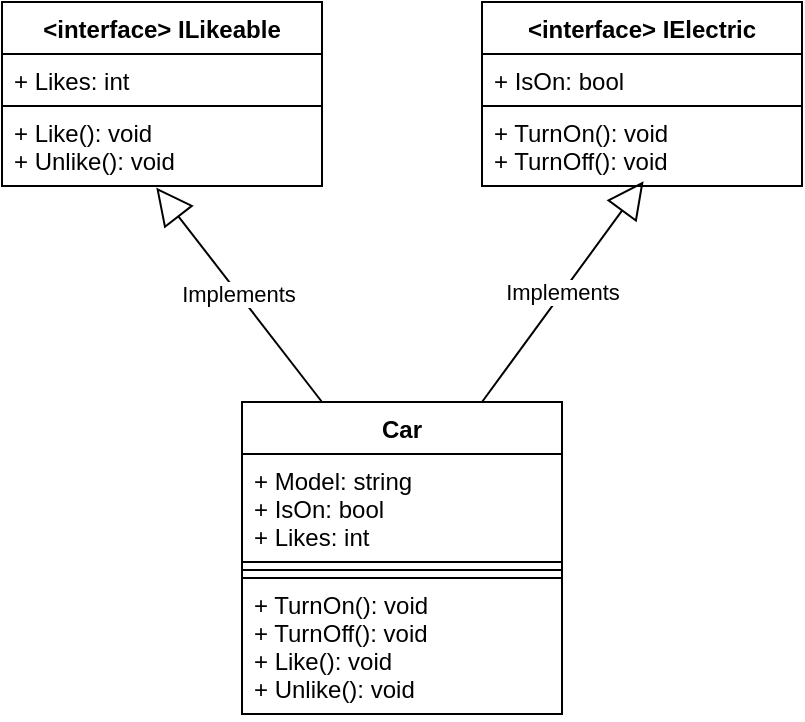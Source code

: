 <mxfile>
    <diagram id="WhW0wD6G40ilm1_9fENt" name="Page-1">
        <mxGraphModel dx="670" dy="290" grid="1" gridSize="10" guides="1" tooltips="1" connect="1" arrows="1" fold="1" page="1" pageScale="1" pageWidth="850" pageHeight="1100" background="#ffffff" math="0" shadow="0">
            <root>
                <mxCell id="0"/>
                <mxCell id="1" parent="0"/>
                <mxCell id="2" value="&lt;interface&gt; ILikeable" style="swimlane;fontStyle=1;align=center;verticalAlign=top;childLayout=stackLayout;horizontal=1;startSize=26;horizontalStack=0;resizeParent=1;resizeParentMax=0;resizeLast=0;collapsible=1;marginBottom=0;fontColor=#000000;strokeColor=#000000;fillColor=none;" parent="1" vertex="1">
                    <mxGeometry x="40" y="40" width="160" height="92" as="geometry"/>
                </mxCell>
                <mxCell id="3" value="+ Likes: int" style="text;align=left;verticalAlign=top;spacingLeft=4;spacingRight=4;overflow=hidden;rotatable=0;points=[[0,0.5],[1,0.5]];portConstraint=eastwest;fontColor=#000000;strokeColor=#000000;" parent="2" vertex="1">
                    <mxGeometry y="26" width="160" height="26" as="geometry"/>
                </mxCell>
                <mxCell id="5" value="+ Like(): void&#10;+ Unlike(): void" style="text;align=left;verticalAlign=top;spacingLeft=4;spacingRight=4;overflow=hidden;rotatable=0;points=[[0,0.5],[1,0.5]];portConstraint=eastwest;fontColor=#000000;strokeColor=#000000;" parent="2" vertex="1">
                    <mxGeometry y="52" width="160" height="40" as="geometry"/>
                </mxCell>
                <mxCell id="9" value="Car" style="swimlane;fontStyle=1;align=center;verticalAlign=top;childLayout=stackLayout;horizontal=1;startSize=26;horizontalStack=0;resizeParent=1;resizeParentMax=0;resizeLast=0;collapsible=1;marginBottom=0;fontColor=#000000;strokeColor=#000000;fillColor=none;" parent="1" vertex="1">
                    <mxGeometry x="160" y="240" width="160" height="156" as="geometry"/>
                </mxCell>
                <mxCell id="10" value="+ Model: string&#10;+ IsOn: bool&#10;+ Likes: int" style="text;align=left;verticalAlign=top;spacingLeft=4;spacingRight=4;overflow=hidden;rotatable=0;points=[[0,0.5],[1,0.5]];portConstraint=eastwest;fontColor=#000000;strokeColor=#000000;" parent="9" vertex="1">
                    <mxGeometry y="26" width="160" height="54" as="geometry"/>
                </mxCell>
                <mxCell id="11" value="" style="line;strokeWidth=1;align=left;verticalAlign=middle;spacingTop=-1;spacingLeft=3;spacingRight=3;rotatable=0;labelPosition=right;points=[];portConstraint=eastwest;fontColor=#000000;strokeColor=#000000;fillColor=none;" parent="9" vertex="1">
                    <mxGeometry y="80" width="160" height="8" as="geometry"/>
                </mxCell>
                <mxCell id="12" value="+ TurnOn(): void&#10;+ TurnOff(): void&#10;+ Like(): void&#10;+ Unlike(): void" style="text;align=left;verticalAlign=top;spacingLeft=4;spacingRight=4;overflow=hidden;rotatable=0;points=[[0,0.5],[1,0.5]];portConstraint=eastwest;fontColor=#000000;strokeColor=#000000;" parent="9" vertex="1">
                    <mxGeometry y="88" width="160" height="68" as="geometry"/>
                </mxCell>
                <mxCell id="13" value="Implements" style="endArrow=block;endSize=16;endFill=0;html=1;exitX=0.75;exitY=0;exitDx=0;exitDy=0;entryX=0.505;entryY=0.94;entryDx=0;entryDy=0;entryPerimeter=0;fontColor=#000000;strokeColor=#000000;labelBackgroundColor=#ffffff;" parent="1" source="9" target="18" edge="1">
                    <mxGeometry width="160" relative="1" as="geometry">
                        <mxPoint x="260" y="320" as="sourcePoint"/>
                        <mxPoint x="318" y="122" as="targetPoint"/>
                    </mxGeometry>
                </mxCell>
                <mxCell id="14" value="Implements" style="endArrow=block;endSize=16;endFill=0;html=1;entryX=0.482;entryY=1.02;entryDx=0;entryDy=0;entryPerimeter=0;exitX=0.25;exitY=0;exitDx=0;exitDy=0;fontColor=#000000;strokeColor=#000000;labelBackgroundColor=#ffffff;" parent="1" source="9" target="5" edge="1">
                    <mxGeometry width="160" relative="1" as="geometry">
                        <mxPoint x="270.832" y="250" as="sourcePoint"/>
                        <mxPoint x="328" y="132" as="targetPoint"/>
                    </mxGeometry>
                </mxCell>
                <mxCell id="15" value="&lt;interface&gt; IElectric" style="swimlane;fontStyle=1;align=center;verticalAlign=top;childLayout=stackLayout;horizontal=1;startSize=26;horizontalStack=0;resizeParent=1;resizeParentMax=0;resizeLast=0;collapsible=1;marginBottom=0;fontColor=#000000;strokeColor=#000000;fillColor=none;" parent="1" vertex="1">
                    <mxGeometry x="280" y="40" width="160" height="92" as="geometry"/>
                </mxCell>
                <mxCell id="16" value="+ IsOn: bool" style="text;align=left;verticalAlign=top;spacingLeft=4;spacingRight=4;overflow=hidden;rotatable=0;points=[[0,0.5],[1,0.5]];portConstraint=eastwest;fontColor=#000000;strokeColor=#000000;" parent="15" vertex="1">
                    <mxGeometry y="26" width="160" height="26" as="geometry"/>
                </mxCell>
                <mxCell id="18" value="+ TurnOn(): void&#10;+ TurnOff(): void" style="text;align=left;verticalAlign=top;spacingLeft=4;spacingRight=4;overflow=hidden;rotatable=0;points=[[0,0.5],[1,0.5]];portConstraint=eastwest;fontColor=#000000;strokeColor=#000000;" parent="15" vertex="1">
                    <mxGeometry y="52" width="160" height="40" as="geometry"/>
                </mxCell>
            </root>
        </mxGraphModel>
    </diagram>
</mxfile>